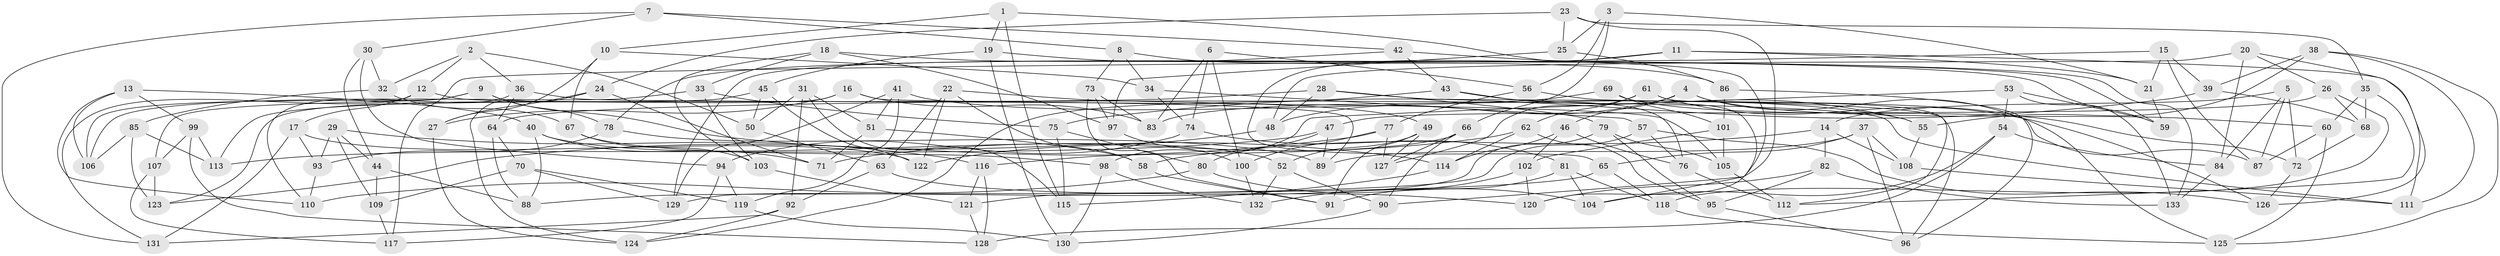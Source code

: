 // coarse degree distribution, {5: 0.2037037037037037, 6: 0.35185185185185186, 4: 0.14814814814814814, 8: 0.12962962962962962, 7: 0.1111111111111111, 9: 0.05555555555555555}
// Generated by graph-tools (version 1.1) at 2025/38/03/04/25 23:38:09]
// undirected, 133 vertices, 266 edges
graph export_dot {
  node [color=gray90,style=filled];
  1;
  2;
  3;
  4;
  5;
  6;
  7;
  8;
  9;
  10;
  11;
  12;
  13;
  14;
  15;
  16;
  17;
  18;
  19;
  20;
  21;
  22;
  23;
  24;
  25;
  26;
  27;
  28;
  29;
  30;
  31;
  32;
  33;
  34;
  35;
  36;
  37;
  38;
  39;
  40;
  41;
  42;
  43;
  44;
  45;
  46;
  47;
  48;
  49;
  50;
  51;
  52;
  53;
  54;
  55;
  56;
  57;
  58;
  59;
  60;
  61;
  62;
  63;
  64;
  65;
  66;
  67;
  68;
  69;
  70;
  71;
  72;
  73;
  74;
  75;
  76;
  77;
  78;
  79;
  80;
  81;
  82;
  83;
  84;
  85;
  86;
  87;
  88;
  89;
  90;
  91;
  92;
  93;
  94;
  95;
  96;
  97;
  98;
  99;
  100;
  101;
  102;
  103;
  104;
  105;
  106;
  107;
  108;
  109;
  110;
  111;
  112;
  113;
  114;
  115;
  116;
  117;
  118;
  119;
  120;
  121;
  122;
  123;
  124;
  125;
  126;
  127;
  128;
  129;
  130;
  131;
  132;
  133;
  1 -- 19;
  1 -- 10;
  1 -- 115;
  1 -- 120;
  2 -- 36;
  2 -- 50;
  2 -- 12;
  2 -- 32;
  3 -- 56;
  3 -- 21;
  3 -- 66;
  3 -- 25;
  4 -- 46;
  4 -- 60;
  4 -- 125;
  4 -- 48;
  5 -- 72;
  5 -- 84;
  5 -- 87;
  5 -- 14;
  6 -- 56;
  6 -- 74;
  6 -- 83;
  6 -- 100;
  7 -- 42;
  7 -- 8;
  7 -- 30;
  7 -- 131;
  8 -- 86;
  8 -- 73;
  8 -- 34;
  9 -- 114;
  9 -- 106;
  9 -- 107;
  9 -- 78;
  10 -- 67;
  10 -- 27;
  10 -- 34;
  11 -- 111;
  11 -- 78;
  11 -- 21;
  11 -- 65;
  12 -- 17;
  12 -- 111;
  12 -- 131;
  13 -- 106;
  13 -- 99;
  13 -- 110;
  13 -- 40;
  14 -- 82;
  14 -- 58;
  14 -- 108;
  15 -- 87;
  15 -- 117;
  15 -- 21;
  15 -- 39;
  16 -- 89;
  16 -- 83;
  16 -- 123;
  16 -- 27;
  17 -- 93;
  17 -- 122;
  17 -- 131;
  18 -- 59;
  18 -- 97;
  18 -- 33;
  18 -- 103;
  19 -- 130;
  19 -- 59;
  19 -- 45;
  20 -- 84;
  20 -- 126;
  20 -- 48;
  20 -- 26;
  21 -- 59;
  22 -- 63;
  22 -- 49;
  22 -- 122;
  22 -- 58;
  23 -- 35;
  23 -- 90;
  23 -- 24;
  23 -- 25;
  24 -- 27;
  24 -- 71;
  24 -- 124;
  25 -- 86;
  25 -- 97;
  26 -- 118;
  26 -- 68;
  26 -- 47;
  27 -- 124;
  28 -- 64;
  28 -- 79;
  28 -- 48;
  28 -- 96;
  29 -- 116;
  29 -- 93;
  29 -- 109;
  29 -- 44;
  30 -- 32;
  30 -- 94;
  30 -- 44;
  31 -- 51;
  31 -- 115;
  31 -- 92;
  31 -- 50;
  32 -- 85;
  32 -- 67;
  33 -- 75;
  33 -- 106;
  33 -- 103;
  34 -- 57;
  34 -- 74;
  35 -- 60;
  35 -- 112;
  35 -- 68;
  36 -- 105;
  36 -- 110;
  36 -- 64;
  37 -- 65;
  37 -- 108;
  37 -- 89;
  37 -- 96;
  38 -- 55;
  38 -- 125;
  38 -- 39;
  38 -- 111;
  39 -- 75;
  39 -- 68;
  40 -- 88;
  40 -- 71;
  40 -- 52;
  41 -- 51;
  41 -- 55;
  41 -- 119;
  41 -- 129;
  42 -- 129;
  42 -- 43;
  42 -- 133;
  43 -- 76;
  43 -- 124;
  43 -- 55;
  44 -- 88;
  44 -- 109;
  45 -- 50;
  45 -- 113;
  45 -- 122;
  46 -- 114;
  46 -- 102;
  46 -- 76;
  47 -- 89;
  47 -- 80;
  47 -- 113;
  48 -- 122;
  49 -- 127;
  49 -- 91;
  49 -- 52;
  50 -- 63;
  51 -- 58;
  51 -- 71;
  52 -- 132;
  52 -- 90;
  53 -- 59;
  53 -- 54;
  53 -- 133;
  53 -- 98;
  54 -- 104;
  54 -- 128;
  54 -- 84;
  55 -- 108;
  56 -- 77;
  56 -- 87;
  57 -- 76;
  57 -- 121;
  57 -- 126;
  58 -- 91;
  60 -- 87;
  60 -- 125;
  61 -- 127;
  61 -- 112;
  61 -- 62;
  61 -- 126;
  62 -- 95;
  62 -- 114;
  62 -- 71;
  63 -- 92;
  63 -- 120;
  64 -- 88;
  64 -- 70;
  65 -- 118;
  65 -- 88;
  66 -- 127;
  66 -- 116;
  66 -- 90;
  67 -- 103;
  67 -- 98;
  68 -- 72;
  69 -- 83;
  69 -- 101;
  69 -- 72;
  69 -- 104;
  70 -- 109;
  70 -- 129;
  70 -- 119;
  72 -- 126;
  73 -- 91;
  73 -- 97;
  73 -- 83;
  74 -- 94;
  74 -- 81;
  75 -- 80;
  75 -- 115;
  76 -- 112;
  77 -- 123;
  77 -- 100;
  77 -- 127;
  78 -- 89;
  78 -- 93;
  79 -- 105;
  79 -- 95;
  79 -- 129;
  80 -- 110;
  80 -- 104;
  81 -- 104;
  81 -- 118;
  81 -- 91;
  82 -- 120;
  82 -- 95;
  82 -- 133;
  84 -- 133;
  85 -- 123;
  85 -- 113;
  85 -- 106;
  86 -- 96;
  86 -- 101;
  90 -- 130;
  92 -- 124;
  92 -- 131;
  93 -- 110;
  94 -- 117;
  94 -- 119;
  95 -- 96;
  97 -- 100;
  98 -- 132;
  98 -- 130;
  99 -- 107;
  99 -- 113;
  99 -- 128;
  100 -- 132;
  101 -- 102;
  101 -- 105;
  102 -- 120;
  102 -- 132;
  103 -- 121;
  105 -- 112;
  107 -- 123;
  107 -- 117;
  108 -- 111;
  109 -- 117;
  114 -- 115;
  116 -- 121;
  116 -- 128;
  118 -- 125;
  119 -- 130;
  121 -- 128;
}

